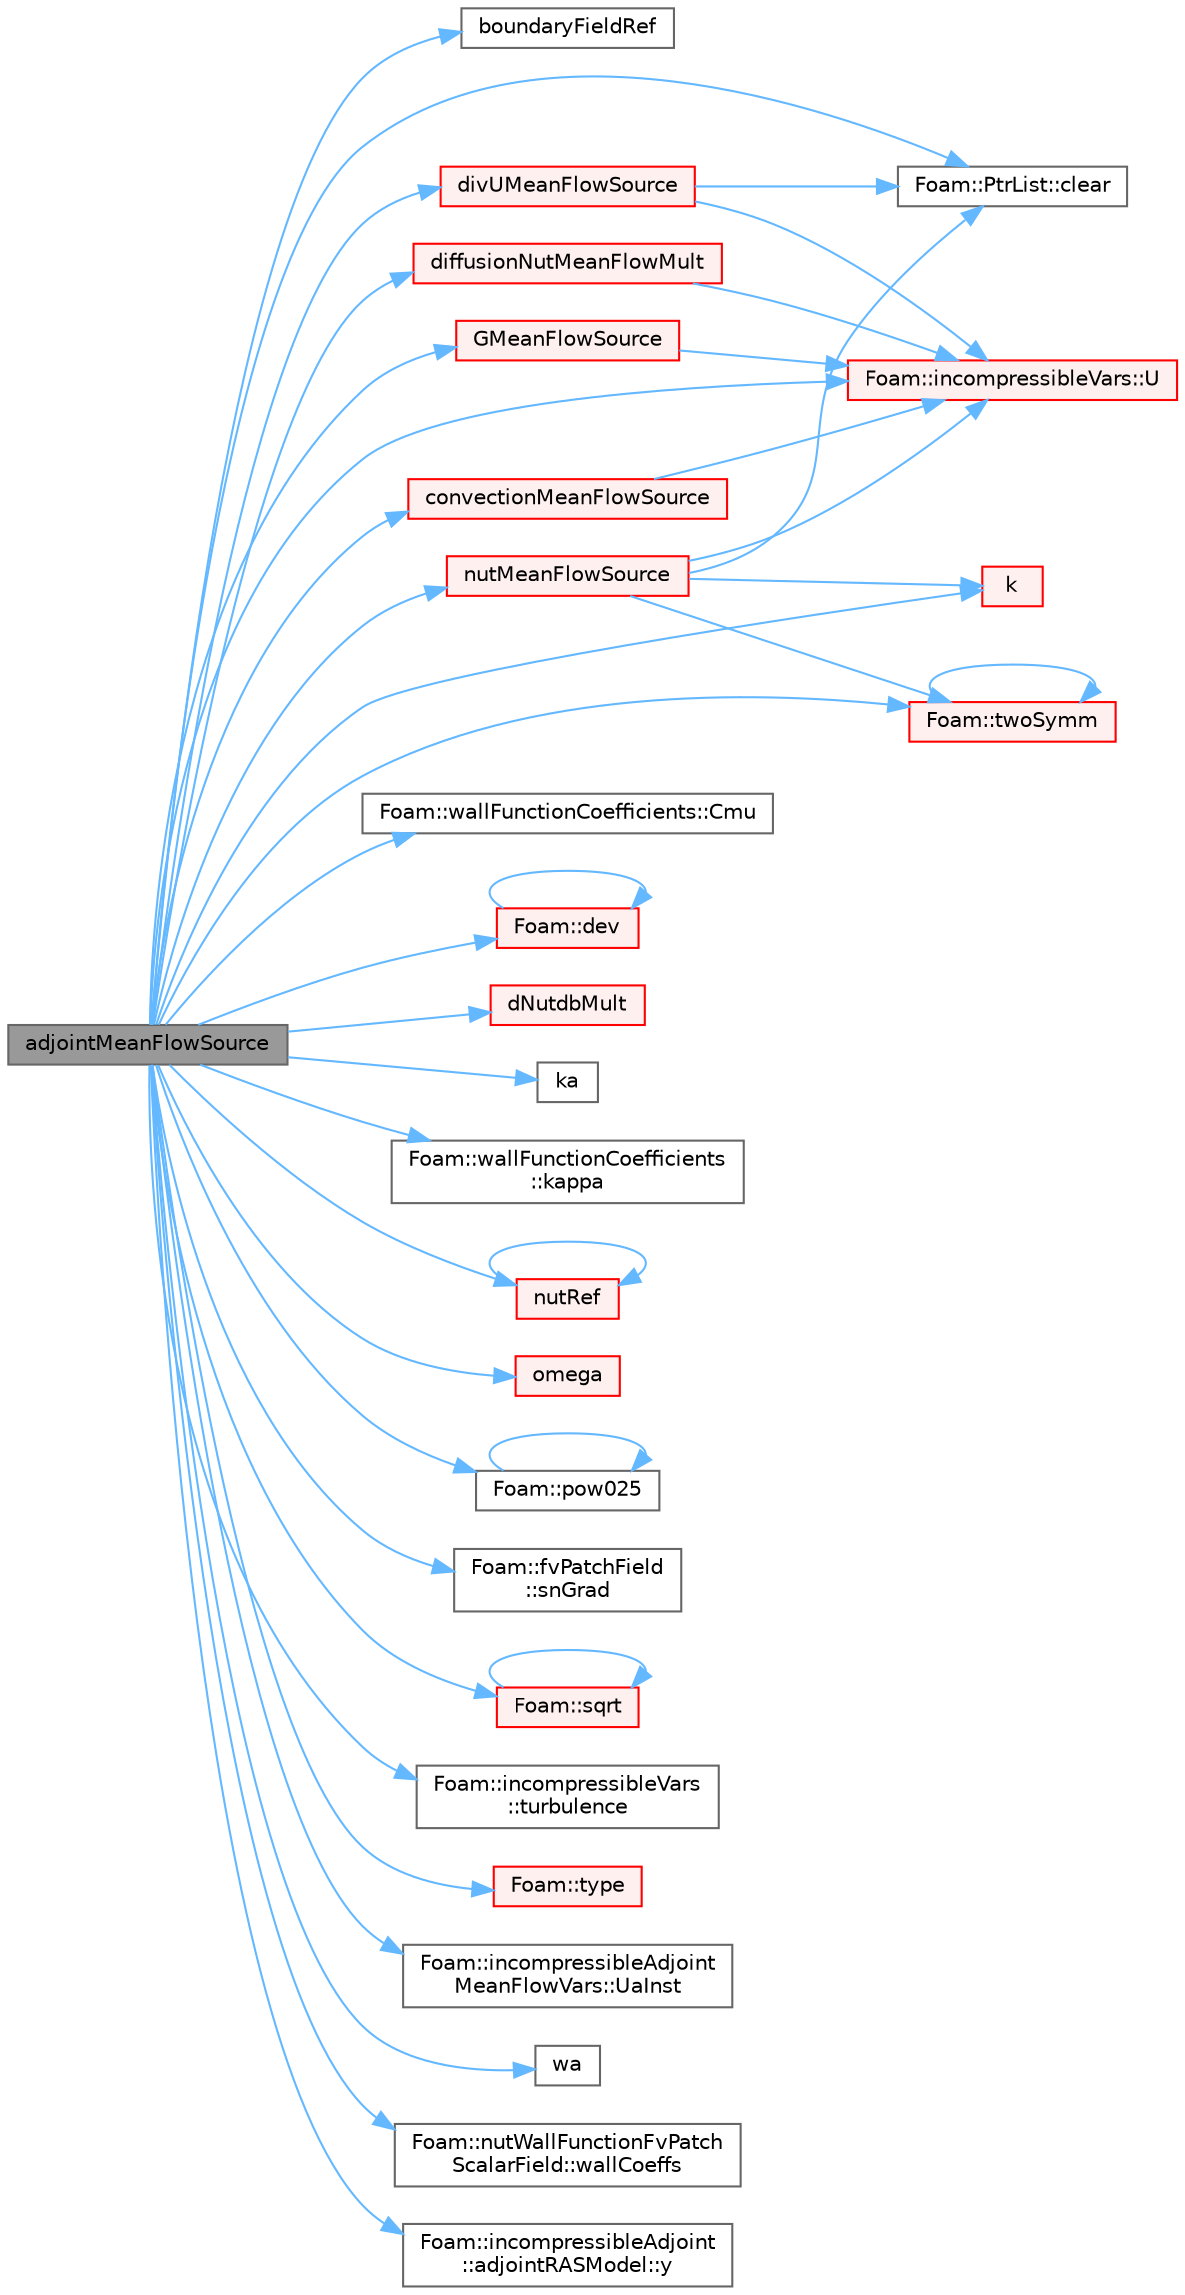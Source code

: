 digraph "adjointMeanFlowSource"
{
 // LATEX_PDF_SIZE
  bgcolor="transparent";
  edge [fontname=Helvetica,fontsize=10,labelfontname=Helvetica,labelfontsize=10];
  node [fontname=Helvetica,fontsize=10,shape=box,height=0.2,width=0.4];
  rankdir="LR";
  Node1 [id="Node000001",label="adjointMeanFlowSource",height=0.2,width=0.4,color="gray40", fillcolor="grey60", style="filled", fontcolor="black",tooltip=" "];
  Node1 -> Node2 [id="edge1_Node000001_Node000002",color="steelblue1",style="solid",tooltip=" "];
  Node2 [id="Node000002",label="boundaryFieldRef",height=0.2,width=0.4,color="grey40", fillcolor="white", style="filled",URL="$sphereSurfactantFoam_2createFaFields_8H.html#a8a0c4c1d8cd8e1f29e769341f465abd7",tooltip=" "];
  Node1 -> Node3 [id="edge2_Node000001_Node000003",color="steelblue1",style="solid",tooltip=" "];
  Node3 [id="Node000003",label="Foam::PtrList::clear",height=0.2,width=0.4,color="grey40", fillcolor="white", style="filled",URL="$classFoam_1_1PtrList.html#ac8bb3912a3ce86b15842e79d0b421204",tooltip=" "];
  Node1 -> Node4 [id="edge3_Node000001_Node000004",color="steelblue1",style="solid",tooltip=" "];
  Node4 [id="Node000004",label="Foam::wallFunctionCoefficients::Cmu",height=0.2,width=0.4,color="grey40", fillcolor="white", style="filled",URL="$classFoam_1_1wallFunctionCoefficients.html#adb33fc2c708e09d79c44b8a29b054b40",tooltip=" "];
  Node1 -> Node5 [id="edge4_Node000001_Node000005",color="steelblue1",style="solid",tooltip=" "];
  Node5 [id="Node000005",label="convectionMeanFlowSource",height=0.2,width=0.4,color="red", fillcolor="#FFF0F0", style="filled",URL="$classFoam_1_1incompressibleAdjoint_1_1adjointRASModels_1_1adjointkOmegaSST.html#a1befab9343e7f631a73ca85a0d7f6291",tooltip=" "];
  Node5 -> Node25 [id="edge5_Node000005_Node000025",color="steelblue1",style="solid",tooltip=" "];
  Node25 [id="Node000025",label="Foam::incompressibleVars::U",height=0.2,width=0.4,color="red", fillcolor="#FFF0F0", style="filled",URL="$classFoam_1_1incompressibleVars.html#a147572a890d8daa1e61757087f76b458",tooltip=" "];
  Node1 -> Node26 [id="edge6_Node000001_Node000026",color="steelblue1",style="solid",tooltip=" "];
  Node26 [id="Node000026",label="Foam::dev",height=0.2,width=0.4,color="red", fillcolor="#FFF0F0", style="filled",URL="$namespaceFoam.html#a042ede1d98e91923a7cc5e14e9f86854",tooltip=" "];
  Node26 -> Node26 [id="edge7_Node000026_Node000026",color="steelblue1",style="solid",tooltip=" "];
  Node1 -> Node30 [id="edge8_Node000001_Node000030",color="steelblue1",style="solid",tooltip=" "];
  Node30 [id="Node000030",label="diffusionNutMeanFlowMult",height=0.2,width=0.4,color="red", fillcolor="#FFF0F0", style="filled",URL="$classFoam_1_1incompressibleAdjoint_1_1adjointRASModels_1_1adjointkOmegaSST.html#a8eb3cb2585c7d2e45cbb171fadc67bc9",tooltip=" "];
  Node30 -> Node25 [id="edge9_Node000030_Node000025",color="steelblue1",style="solid",tooltip=" "];
  Node1 -> Node34 [id="edge10_Node000001_Node000034",color="steelblue1",style="solid",tooltip=" "];
  Node34 [id="Node000034",label="divUMeanFlowSource",height=0.2,width=0.4,color="red", fillcolor="#FFF0F0", style="filled",URL="$classFoam_1_1incompressibleAdjoint_1_1adjointRASModels_1_1adjointkOmegaSST.html#ace2c9c8510aa2c7bff3cade4fe3a8a3b",tooltip=" "];
  Node34 -> Node3 [id="edge11_Node000034_Node000003",color="steelblue1",style="solid",tooltip=" "];
  Node34 -> Node25 [id="edge12_Node000034_Node000025",color="steelblue1",style="solid",tooltip=" "];
  Node1 -> Node35 [id="edge13_Node000001_Node000035",color="steelblue1",style="solid",tooltip=" "];
  Node35 [id="Node000035",label="dNutdbMult",height=0.2,width=0.4,color="red", fillcolor="#FFF0F0", style="filled",URL="$classFoam_1_1incompressibleAdjoint_1_1adjointRASModels_1_1adjointkOmegaSST.html#a418b8cf3929911574940c2c3fdcf09fe",tooltip=" "];
  Node1 -> Node36 [id="edge14_Node000001_Node000036",color="steelblue1",style="solid",tooltip=" "];
  Node36 [id="Node000036",label="GMeanFlowSource",height=0.2,width=0.4,color="red", fillcolor="#FFF0F0", style="filled",URL="$classFoam_1_1incompressibleAdjoint_1_1adjointRASModels_1_1adjointkOmegaSST.html#a081e4db8189d963986bbac3017533099",tooltip=" "];
  Node36 -> Node25 [id="edge15_Node000036_Node000025",color="steelblue1",style="solid",tooltip=" "];
  Node1 -> Node37 [id="edge16_Node000001_Node000037",color="steelblue1",style="solid",tooltip=" "];
  Node37 [id="Node000037",label="k",height=0.2,width=0.4,color="red", fillcolor="#FFF0F0", style="filled",URL="$classFoam_1_1incompressibleAdjoint_1_1adjointRASModels_1_1adjointkOmegaSST.html#a840677747e4d4f11b01c50660ad94186",tooltip=" "];
  Node1 -> Node39 [id="edge17_Node000001_Node000039",color="steelblue1",style="solid",tooltip=" "];
  Node39 [id="Node000039",label="ka",height=0.2,width=0.4,color="grey40", fillcolor="white", style="filled",URL="$classFoam_1_1incompressibleAdjoint_1_1adjointRASModels_1_1adjointkOmegaSST.html#a21723c816a130095850770547a27cf64",tooltip=" "];
  Node1 -> Node40 [id="edge18_Node000001_Node000040",color="steelblue1",style="solid",tooltip=" "];
  Node40 [id="Node000040",label="Foam::wallFunctionCoefficients\l::kappa",height=0.2,width=0.4,color="grey40", fillcolor="white", style="filled",URL="$classFoam_1_1wallFunctionCoefficients.html#a51e8ab75745fda0d4efb089211b36e01",tooltip=" "];
  Node1 -> Node41 [id="edge19_Node000001_Node000041",color="steelblue1",style="solid",tooltip=" "];
  Node41 [id="Node000041",label="nutMeanFlowSource",height=0.2,width=0.4,color="red", fillcolor="#FFF0F0", style="filled",URL="$classFoam_1_1incompressibleAdjoint_1_1adjointRASModels_1_1adjointkOmegaSST.html#a8fd943d053270347ef935917f7470803",tooltip=" "];
  Node41 -> Node3 [id="edge20_Node000041_Node000003",color="steelblue1",style="solid",tooltip=" "];
  Node41 -> Node37 [id="edge21_Node000041_Node000037",color="steelblue1",style="solid",tooltip=" "];
  Node41 -> Node50 [id="edge22_Node000041_Node000050",color="steelblue1",style="solid",tooltip=" "];
  Node50 [id="Node000050",label="Foam::twoSymm",height=0.2,width=0.4,color="red", fillcolor="#FFF0F0", style="filled",URL="$namespaceFoam.html#a446550beb700669a32e76d9b87d5e043",tooltip=" "];
  Node50 -> Node50 [id="edge23_Node000050_Node000050",color="steelblue1",style="solid",tooltip=" "];
  Node41 -> Node25 [id="edge24_Node000041_Node000025",color="steelblue1",style="solid",tooltip=" "];
  Node1 -> Node51 [id="edge25_Node000001_Node000051",color="steelblue1",style="solid",tooltip=" "];
  Node51 [id="Node000051",label="nutRef",height=0.2,width=0.4,color="red", fillcolor="#FFF0F0", style="filled",URL="$classFoam_1_1incompressibleAdjoint_1_1adjointRASModels_1_1adjointkOmegaSST.html#ac32a83826c6cb2f78faf8ebd502a6376",tooltip=" "];
  Node51 -> Node51 [id="edge26_Node000051_Node000051",color="steelblue1",style="solid",tooltip=" "];
  Node1 -> Node47 [id="edge27_Node000001_Node000047",color="steelblue1",style="solid",tooltip=" "];
  Node47 [id="Node000047",label="omega",height=0.2,width=0.4,color="red", fillcolor="#FFF0F0", style="filled",URL="$classFoam_1_1incompressibleAdjoint_1_1adjointRASModels_1_1adjointkOmegaSST.html#afbfd799702b484f6c2d026609bc5feb7",tooltip=" "];
  Node1 -> Node52 [id="edge28_Node000001_Node000052",color="steelblue1",style="solid",tooltip=" "];
  Node52 [id="Node000052",label="Foam::pow025",height=0.2,width=0.4,color="grey40", fillcolor="white", style="filled",URL="$namespaceFoam.html#af8d7dc24dfce32ee37c1210e616966e1",tooltip=" "];
  Node52 -> Node52 [id="edge29_Node000052_Node000052",color="steelblue1",style="solid",tooltip=" "];
  Node1 -> Node53 [id="edge30_Node000001_Node000053",color="steelblue1",style="solid",tooltip=" "];
  Node53 [id="Node000053",label="Foam::fvPatchField\l::snGrad",height=0.2,width=0.4,color="grey40", fillcolor="white", style="filled",URL="$classFoam_1_1fvPatchField.html#a4e21804a54c15c57d187b21feff6f267",tooltip=" "];
  Node1 -> Node23 [id="edge31_Node000001_Node000023",color="steelblue1",style="solid",tooltip=" "];
  Node23 [id="Node000023",label="Foam::sqrt",height=0.2,width=0.4,color="red", fillcolor="#FFF0F0", style="filled",URL="$namespaceFoam.html#a8616bd62eebf2342a80222fecb1bda71",tooltip=" "];
  Node23 -> Node23 [id="edge32_Node000023_Node000023",color="steelblue1",style="solid",tooltip=" "];
  Node1 -> Node54 [id="edge33_Node000001_Node000054",color="steelblue1",style="solid",tooltip=" "];
  Node54 [id="Node000054",label="Foam::incompressibleVars\l::turbulence",height=0.2,width=0.4,color="grey40", fillcolor="white", style="filled",URL="$classFoam_1_1incompressibleVars.html#a7b1c9b82477992ccffafa03fd0edfd23",tooltip=" "];
  Node1 -> Node50 [id="edge34_Node000001_Node000050",color="steelblue1",style="solid",tooltip=" "];
  Node1 -> Node55 [id="edge35_Node000001_Node000055",color="steelblue1",style="solid",tooltip=" "];
  Node55 [id="Node000055",label="Foam::type",height=0.2,width=0.4,color="red", fillcolor="#FFF0F0", style="filled",URL="$namespaceFoam.html#a69e2e8a647a7073be8ce6437c0aff762",tooltip=" "];
  Node1 -> Node25 [id="edge36_Node000001_Node000025",color="steelblue1",style="solid",tooltip=" "];
  Node1 -> Node57 [id="edge37_Node000001_Node000057",color="steelblue1",style="solid",tooltip=" "];
  Node57 [id="Node000057",label="Foam::incompressibleAdjoint\lMeanFlowVars::UaInst",height=0.2,width=0.4,color="grey40", fillcolor="white", style="filled",URL="$classFoam_1_1incompressibleAdjointMeanFlowVars.html#a27ffe97da373f2bd88a0ff1f36cf68cc",tooltip=" "];
  Node1 -> Node58 [id="edge38_Node000001_Node000058",color="steelblue1",style="solid",tooltip=" "];
  Node58 [id="Node000058",label="wa",height=0.2,width=0.4,color="grey40", fillcolor="white", style="filled",URL="$classFoam_1_1incompressibleAdjoint_1_1adjointRASModels_1_1adjointkOmegaSST.html#a2afec7ff899cbbbd1043884d5ed09eeb",tooltip=" "];
  Node1 -> Node59 [id="edge39_Node000001_Node000059",color="steelblue1",style="solid",tooltip=" "];
  Node59 [id="Node000059",label="Foam::nutWallFunctionFvPatch\lScalarField::wallCoeffs",height=0.2,width=0.4,color="grey40", fillcolor="white", style="filled",URL="$classFoam_1_1nutWallFunctionFvPatchScalarField.html#a41c29554adf6166f14be813c3b8700b1",tooltip=" "];
  Node1 -> Node60 [id="edge40_Node000001_Node000060",color="steelblue1",style="solid",tooltip=" "];
  Node60 [id="Node000060",label="Foam::incompressibleAdjoint\l::adjointRASModel::y",height=0.2,width=0.4,color="grey40", fillcolor="white", style="filled",URL="$classFoam_1_1incompressibleAdjoint_1_1adjointRASModel.html#a6cd0e835c8a805e95ddecffea9c8e341",tooltip=" "];
}
